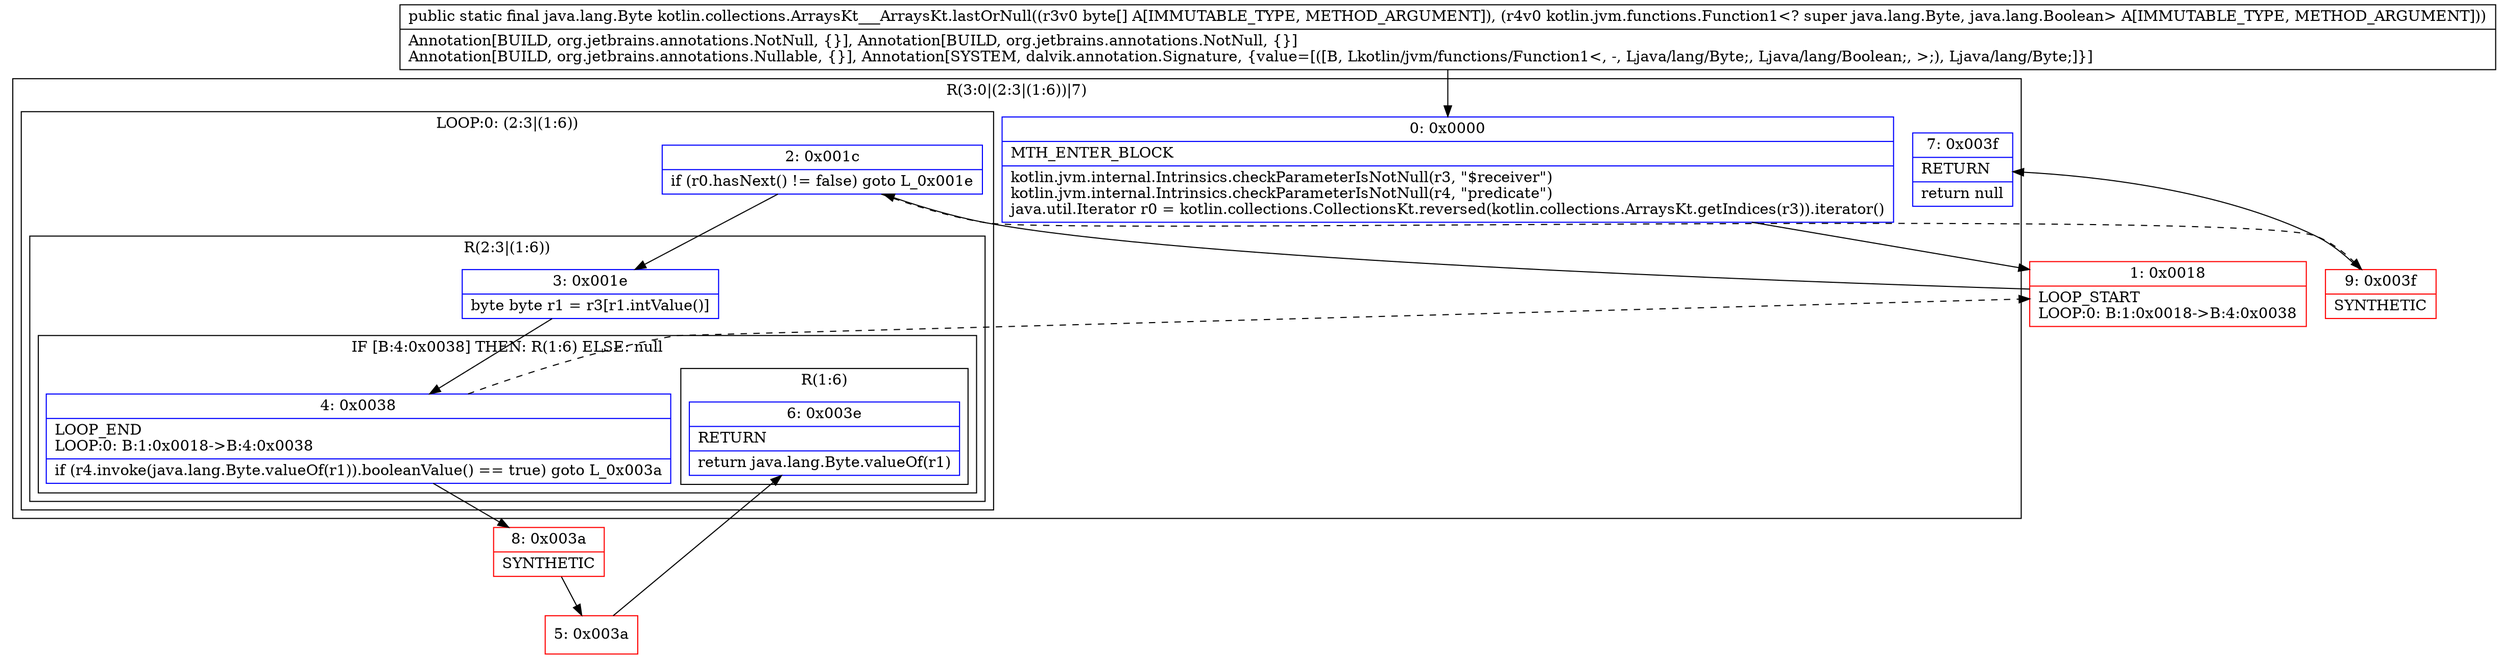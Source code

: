 digraph "CFG forkotlin.collections.ArraysKt___ArraysKt.lastOrNull([BLkotlin\/jvm\/functions\/Function1;)Ljava\/lang\/Byte;" {
subgraph cluster_Region_367750727 {
label = "R(3:0|(2:3|(1:6))|7)";
node [shape=record,color=blue];
Node_0 [shape=record,label="{0\:\ 0x0000|MTH_ENTER_BLOCK\l|kotlin.jvm.internal.Intrinsics.checkParameterIsNotNull(r3, \"$receiver\")\lkotlin.jvm.internal.Intrinsics.checkParameterIsNotNull(r4, \"predicate\")\ljava.util.Iterator r0 = kotlin.collections.CollectionsKt.reversed(kotlin.collections.ArraysKt.getIndices(r3)).iterator()\l}"];
subgraph cluster_LoopRegion_948515458 {
label = "LOOP:0: (2:3|(1:6))";
node [shape=record,color=blue];
Node_2 [shape=record,label="{2\:\ 0x001c|if (r0.hasNext() != false) goto L_0x001e\l}"];
subgraph cluster_Region_1957247457 {
label = "R(2:3|(1:6))";
node [shape=record,color=blue];
Node_3 [shape=record,label="{3\:\ 0x001e|byte byte r1 = r3[r1.intValue()]\l}"];
subgraph cluster_IfRegion_950842748 {
label = "IF [B:4:0x0038] THEN: R(1:6) ELSE: null";
node [shape=record,color=blue];
Node_4 [shape=record,label="{4\:\ 0x0038|LOOP_END\lLOOP:0: B:1:0x0018\-\>B:4:0x0038\l|if (r4.invoke(java.lang.Byte.valueOf(r1)).booleanValue() == true) goto L_0x003a\l}"];
subgraph cluster_Region_2124016407 {
label = "R(1:6)";
node [shape=record,color=blue];
Node_6 [shape=record,label="{6\:\ 0x003e|RETURN\l|return java.lang.Byte.valueOf(r1)\l}"];
}
}
}
}
Node_7 [shape=record,label="{7\:\ 0x003f|RETURN\l|return null\l}"];
}
Node_1 [shape=record,color=red,label="{1\:\ 0x0018|LOOP_START\lLOOP:0: B:1:0x0018\-\>B:4:0x0038\l}"];
Node_5 [shape=record,color=red,label="{5\:\ 0x003a}"];
Node_8 [shape=record,color=red,label="{8\:\ 0x003a|SYNTHETIC\l}"];
Node_9 [shape=record,color=red,label="{9\:\ 0x003f|SYNTHETIC\l}"];
MethodNode[shape=record,label="{public static final java.lang.Byte kotlin.collections.ArraysKt___ArraysKt.lastOrNull((r3v0 byte[] A[IMMUTABLE_TYPE, METHOD_ARGUMENT]), (r4v0 kotlin.jvm.functions.Function1\<? super java.lang.Byte, java.lang.Boolean\> A[IMMUTABLE_TYPE, METHOD_ARGUMENT]))  | Annotation[BUILD, org.jetbrains.annotations.NotNull, \{\}], Annotation[BUILD, org.jetbrains.annotations.NotNull, \{\}]\lAnnotation[BUILD, org.jetbrains.annotations.Nullable, \{\}], Annotation[SYSTEM, dalvik.annotation.Signature, \{value=[([B, Lkotlin\/jvm\/functions\/Function1\<, \-, Ljava\/lang\/Byte;, Ljava\/lang\/Boolean;, \>;), Ljava\/lang\/Byte;]\}]\l}"];
MethodNode -> Node_0;
Node_0 -> Node_1;
Node_2 -> Node_3;
Node_2 -> Node_9[style=dashed];
Node_3 -> Node_4;
Node_4 -> Node_1[style=dashed];
Node_4 -> Node_8;
Node_1 -> Node_2;
Node_5 -> Node_6;
Node_8 -> Node_5;
Node_9 -> Node_7;
}


